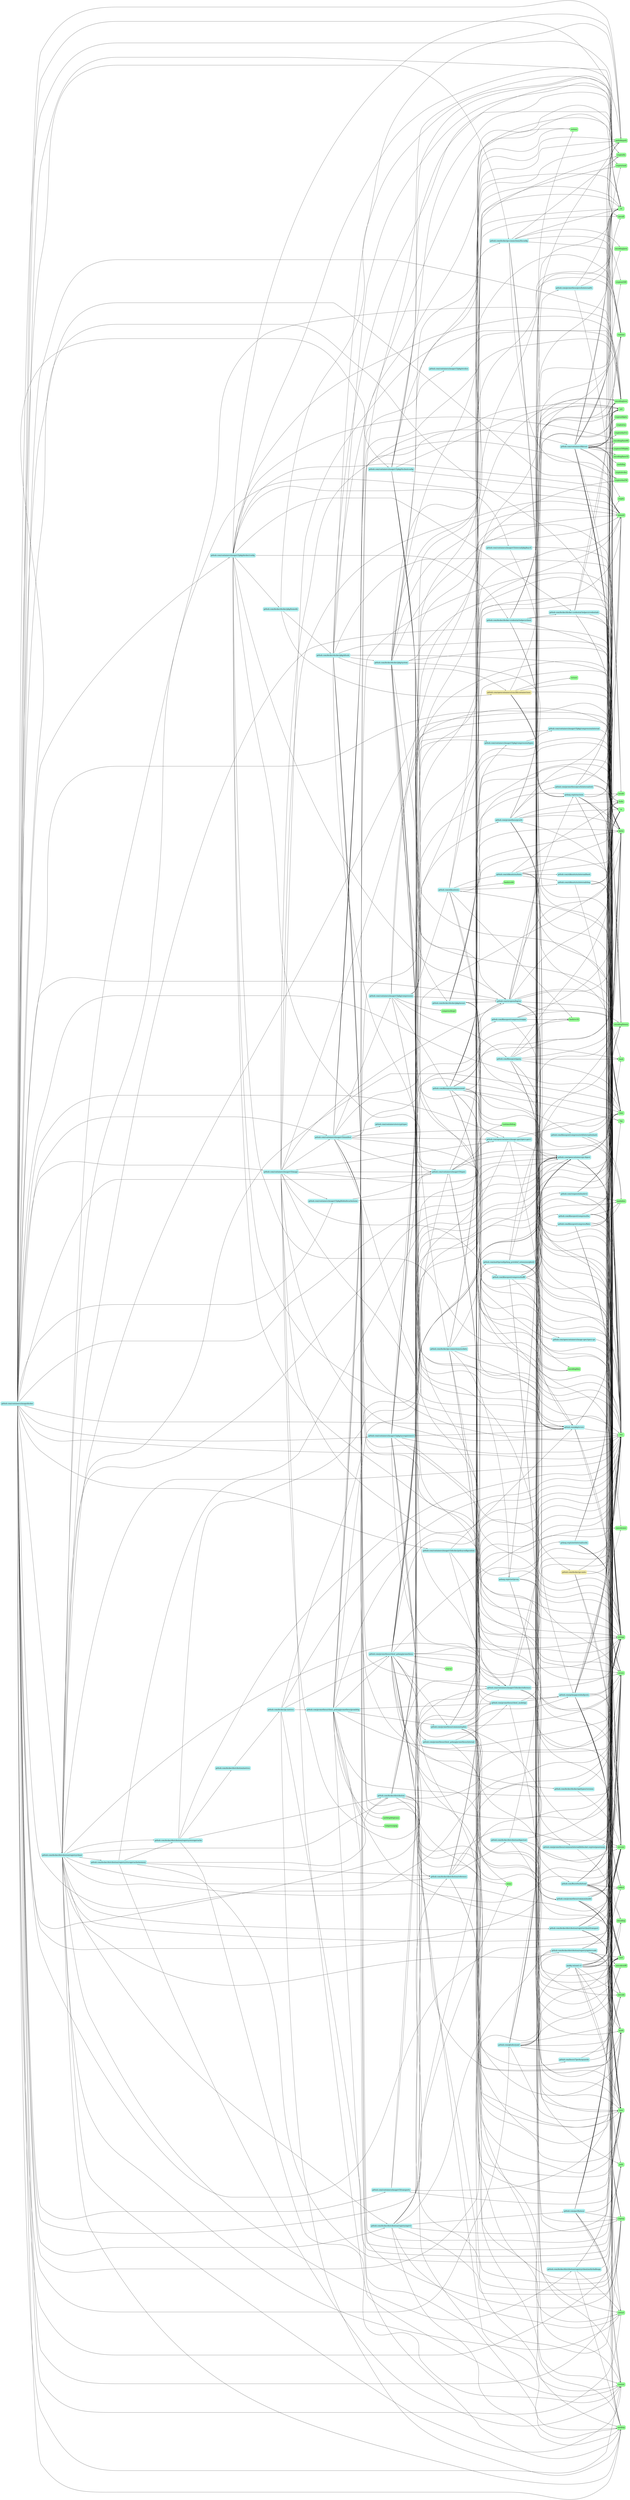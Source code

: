digraph godep {
rankdir="LR"
nodesep=0.4
ranksep=0.8
node [shape="box",style="rounded,filled"]
edge [arrowsize="0.5"]
"bufio" [label="bufio" color="palegreen" URL="https://godoc.org/bufio" target="_blank"];
"bytes" [label="bytes" color="palegreen" URL="https://godoc.org/bytes" target="_blank"];
"compress/bzip2" [label="compress/bzip2" color="palegreen" URL="https://godoc.org/compress/bzip2" target="_blank"];
"compress/gzip" [label="compress/gzip" color="palegreen" URL="https://godoc.org/compress/gzip" target="_blank"];
"context" [label="context" color="palegreen" URL="https://godoc.org/context" target="_blank"];
"crypto" [label="crypto" color="palegreen" URL="https://godoc.org/crypto" target="_blank"];
"crypto/ecdsa" [label="crypto/ecdsa" color="palegreen" URL="https://godoc.org/crypto/ecdsa" target="_blank"];
"crypto/elliptic" [label="crypto/elliptic" color="palegreen" URL="https://godoc.org/crypto/elliptic" target="_blank"];
"crypto/rand" [label="crypto/rand" color="palegreen" URL="https://godoc.org/crypto/rand" target="_blank"];
"crypto/rsa" [label="crypto/rsa" color="palegreen" URL="https://godoc.org/crypto/rsa" target="_blank"];
"crypto/sha256" [label="crypto/sha256" color="palegreen" URL="https://godoc.org/crypto/sha256" target="_blank"];
"crypto/sha512" [label="crypto/sha512" color="palegreen" URL="https://godoc.org/crypto/sha512" target="_blank"];
"crypto/tls" [label="crypto/tls" color="palegreen" URL="https://godoc.org/crypto/tls" target="_blank"];
"crypto/x509" [label="crypto/x509" color="palegreen" URL="https://godoc.org/crypto/x509" target="_blank"];
"crypto/x509/pkix" [label="crypto/x509/pkix" color="palegreen" URL="https://godoc.org/crypto/x509/pkix" target="_blank"];
"encoding" [label="encoding" color="palegreen" URL="https://godoc.org/encoding" target="_blank"];
"encoding/base32" [label="encoding/base32" color="palegreen" URL="https://godoc.org/encoding/base32" target="_blank"];
"encoding/base64" [label="encoding/base64" color="palegreen" URL="https://godoc.org/encoding/base64" target="_blank"];
"encoding/binary" [label="encoding/binary" color="palegreen" URL="https://godoc.org/encoding/binary" target="_blank"];
"encoding/hex" [label="encoding/hex" color="palegreen" URL="https://godoc.org/encoding/hex" target="_blank"];
"encoding/json" [label="encoding/json" color="palegreen" URL="https://godoc.org/encoding/json" target="_blank"];
"encoding/pem" [label="encoding/pem" color="palegreen" URL="https://godoc.org/encoding/pem" target="_blank"];
"errors" [label="errors" color="palegreen" URL="https://godoc.org/errors" target="_blank"];
"expvar" [label="expvar" color="palegreen" URL="https://godoc.org/expvar" target="_blank"];
"fmt" [label="fmt" color="palegreen" URL="https://godoc.org/fmt" target="_blank"];
"github.com/BurntSushi/toml" [label="github.com/BurntSushi/toml" color="paleturquoise" URL="https://godoc.org/github.com/BurntSushi/toml" target="_blank"];
"github.com/BurntSushi/toml" -> "bufio";
"github.com/BurntSushi/toml" -> "encoding";
"github.com/BurntSushi/toml" -> "errors";
"github.com/BurntSushi/toml" -> "fmt";
"github.com/BurntSushi/toml" -> "io";
"github.com/BurntSushi/toml" -> "io/ioutil";
"github.com/BurntSushi/toml" -> "math";
"github.com/BurntSushi/toml" -> "reflect";
"github.com/BurntSushi/toml" -> "sort";
"github.com/BurntSushi/toml" -> "strconv";
"github.com/BurntSushi/toml" -> "strings";
"github.com/BurntSushi/toml" -> "sync";
"github.com/BurntSushi/toml" -> "time";
"github.com/BurntSushi/toml" -> "unicode";
"github.com/BurntSushi/toml" -> "unicode/utf8";
"github.com/beorn7/perks/quantile" [label="github.com/beorn7/perks/quantile" color="paleturquoise" URL="https://godoc.org/github.com/beorn7/perks/quantile" target="_blank"];
"github.com/beorn7/perks/quantile" -> "math";
"github.com/beorn7/perks/quantile" -> "sort";
"github.com/cespare/xxhash/v2" [label="github.com/cespare/xxhash/v2" color="paleturquoise" URL="https://godoc.org/github.com/cespare/xxhash/v2" target="_blank"];
"github.com/cespare/xxhash/v2" -> "encoding/binary";
"github.com/cespare/xxhash/v2" -> "errors";
"github.com/cespare/xxhash/v2" -> "math/bits";
"github.com/cespare/xxhash/v2" -> "reflect";
"github.com/cespare/xxhash/v2" -> "unsafe";
"github.com/containers/image/docker" [label="github.com/containers/image/docker" color="paleturquoise" URL="https://godoc.org/github.com/containers/image/docker" target="_blank"];
"github.com/containers/image/docker" -> "bytes";
"github.com/containers/image/docker" -> "context";
"github.com/containers/image/docker" -> "crypto/rand";
"github.com/containers/image/docker" -> "crypto/tls";
"github.com/containers/image/docker" -> "encoding/json";
"github.com/containers/image/docker" -> "errors";
"github.com/containers/image/docker" -> "fmt";
"github.com/containers/image/docker" -> "github.com/containers/image/v5/docker/policyconfiguration";
"github.com/containers/image/docker" -> "github.com/containers/image/v5/docker/reference";
"github.com/containers/image/docker" -> "github.com/containers/image/v5/image";
"github.com/containers/image/docker" -> "github.com/containers/image/v5/manifest";
"github.com/containers/image/docker" -> "github.com/containers/image/v5/pkg/blobinfocache/none";
"github.com/containers/image/docker" -> "github.com/containers/image/v5/pkg/docker/config";
"github.com/containers/image/docker" -> "github.com/containers/image/v5/pkg/sysregistriesv2";
"github.com/containers/image/docker" -> "github.com/containers/image/v5/pkg/tlsclientconfig";
"github.com/containers/image/docker" -> "github.com/containers/image/v5/transports";
"github.com/containers/image/docker" -> "github.com/containers/image/v5/types";
"github.com/containers/image/docker" -> "github.com/docker/distribution/registry/api/errcode";
"github.com/containers/image/docker" -> "github.com/docker/distribution/registry/api/v2";
"github.com/containers/image/docker" -> "github.com/docker/distribution/registry/client";
"github.com/containers/image/docker" -> "github.com/docker/go-connections/tlsconfig";
"github.com/containers/image/docker" -> "github.com/ghodss/yaml";
"github.com/containers/image/docker" -> "github.com/opencontainers/go-digest";
"github.com/containers/image/docker" -> "github.com/opencontainers/image-spec/specs-go/v1";
"github.com/containers/image/docker" -> "github.com/pkg/errors";
"github.com/containers/image/docker" -> "github.com/sirupsen/logrus";
"github.com/containers/image/docker" -> "io";
"github.com/containers/image/docker" -> "io/ioutil";
"github.com/containers/image/docker" -> "mime";
"github.com/containers/image/docker" -> "net/http";
"github.com/containers/image/docker" -> "net/url";
"github.com/containers/image/docker" -> "os";
"github.com/containers/image/docker" -> "path";
"github.com/containers/image/docker" -> "path/filepath";
"github.com/containers/image/docker" -> "strconv";
"github.com/containers/image/docker" -> "strings";
"github.com/containers/image/docker" -> "sync";
"github.com/containers/image/docker" -> "time";
"github.com/containers/image/v5/docker/policyconfiguration" [label="github.com/containers/image/v5/docker/policyconfiguration" color="paleturquoise" URL="https://godoc.org/github.com/containers/image/v5/docker/policyconfiguration" target="_blank"];
"github.com/containers/image/v5/docker/policyconfiguration" -> "github.com/containers/image/v5/docker/reference";
"github.com/containers/image/v5/docker/policyconfiguration" -> "github.com/pkg/errors";
"github.com/containers/image/v5/docker/policyconfiguration" -> "strings";
"github.com/containers/image/v5/docker/reference" [label="github.com/containers/image/v5/docker/reference" color="paleturquoise" URL="https://godoc.org/github.com/containers/image/v5/docker/reference" target="_blank"];
"github.com/containers/image/v5/docker/reference" -> "errors";
"github.com/containers/image/v5/docker/reference" -> "fmt";
"github.com/containers/image/v5/docker/reference" -> "github.com/opencontainers/go-digest";
"github.com/containers/image/v5/docker/reference" -> "path";
"github.com/containers/image/v5/docker/reference" -> "regexp";
"github.com/containers/image/v5/docker/reference" -> "strings";
"github.com/containers/image/v5/image" [label="github.com/containers/image/v5/image" color="paleturquoise" URL="https://godoc.org/github.com/containers/image/v5/image" target="_blank"];
"github.com/containers/image/v5/image" -> "bytes";
"github.com/containers/image/v5/image" -> "context";
"github.com/containers/image/v5/image" -> "crypto/sha256";
"github.com/containers/image/v5/image" -> "encoding/hex";
"github.com/containers/image/v5/image" -> "encoding/json";
"github.com/containers/image/v5/image" -> "fmt";
"github.com/containers/image/v5/image" -> "github.com/containers/image/v5/docker/reference";
"github.com/containers/image/v5/image" -> "github.com/containers/image/v5/manifest";
"github.com/containers/image/v5/image" -> "github.com/containers/image/v5/pkg/blobinfocache/none";
"github.com/containers/image/v5/image" -> "github.com/containers/image/v5/types";
"github.com/containers/image/v5/image" -> "github.com/opencontainers/go-digest";
"github.com/containers/image/v5/image" -> "github.com/opencontainers/image-spec/specs-go/v1";
"github.com/containers/image/v5/image" -> "github.com/pkg/errors";
"github.com/containers/image/v5/image" -> "github.com/sirupsen/logrus";
"github.com/containers/image/v5/image" -> "io/ioutil";
"github.com/containers/image/v5/image" -> "strings";
"github.com/containers/image/v5/internal/pkg/keyctl" [label="github.com/containers/image/v5/internal/pkg/keyctl" color="paleturquoise" URL="https://godoc.org/github.com/containers/image/v5/internal/pkg/keyctl" target="_blank"];
"github.com/containers/image/v5/internal/pkg/keyctl" -> "golang.org/x/sys/unix";
"github.com/containers/image/v5/internal/pkg/keyctl" -> "unsafe";
"github.com/containers/image/v5/manifest" [label="github.com/containers/image/v5/manifest" color="paleturquoise" URL="https://godoc.org/github.com/containers/image/v5/manifest" target="_blank"];
"github.com/containers/image/v5/manifest" -> "encoding/json";
"github.com/containers/image/v5/manifest" -> "fmt";
"github.com/containers/image/v5/manifest" -> "github.com/containers/image/v5/docker/reference";
"github.com/containers/image/v5/manifest" -> "github.com/containers/image/v5/pkg/compression";
"github.com/containers/image/v5/manifest" -> "github.com/containers/image/v5/pkg/strslice";
"github.com/containers/image/v5/manifest" -> "github.com/containers/image/v5/types";
"github.com/containers/image/v5/manifest" -> "github.com/containers/libtrust";
"github.com/containers/image/v5/manifest" -> "github.com/containers/ocicrypt/spec";
"github.com/containers/image/v5/manifest" -> "github.com/docker/docker/api/types/versions";
"github.com/containers/image/v5/manifest" -> "github.com/opencontainers/go-digest";
"github.com/containers/image/v5/manifest" -> "github.com/opencontainers/image-spec/specs-go";
"github.com/containers/image/v5/manifest" -> "github.com/opencontainers/image-spec/specs-go/v1";
"github.com/containers/image/v5/manifest" -> "github.com/pkg/errors";
"github.com/containers/image/v5/manifest" -> "github.com/sirupsen/logrus";
"github.com/containers/image/v5/manifest" -> "regexp";
"github.com/containers/image/v5/manifest" -> "runtime";
"github.com/containers/image/v5/manifest" -> "strings";
"github.com/containers/image/v5/manifest" -> "time";
"github.com/containers/image/v5/pkg/blobinfocache/none" [label="github.com/containers/image/v5/pkg/blobinfocache/none" color="paleturquoise" URL="https://godoc.org/github.com/containers/image/v5/pkg/blobinfocache/none" target="_blank"];
"github.com/containers/image/v5/pkg/blobinfocache/none" -> "github.com/containers/image/v5/types";
"github.com/containers/image/v5/pkg/blobinfocache/none" -> "github.com/opencontainers/go-digest";
"github.com/containers/image/v5/pkg/compression" [label="github.com/containers/image/v5/pkg/compression" color="paleturquoise" URL="https://godoc.org/github.com/containers/image/v5/pkg/compression" target="_blank"];
"github.com/containers/image/v5/pkg/compression" -> "bytes";
"github.com/containers/image/v5/pkg/compression" -> "compress/bzip2";
"github.com/containers/image/v5/pkg/compression" -> "fmt";
"github.com/containers/image/v5/pkg/compression" -> "github.com/containers/image/v5/pkg/compression/internal";
"github.com/containers/image/v5/pkg/compression" -> "github.com/containers/image/v5/pkg/compression/types";
"github.com/containers/image/v5/pkg/compression" -> "github.com/klauspost/compress/zstd";
"github.com/containers/image/v5/pkg/compression" -> "github.com/klauspost/pgzip";
"github.com/containers/image/v5/pkg/compression" -> "github.com/pkg/errors";
"github.com/containers/image/v5/pkg/compression" -> "github.com/sirupsen/logrus";
"github.com/containers/image/v5/pkg/compression" -> "github.com/ulikunitz/xz";
"github.com/containers/image/v5/pkg/compression" -> "io";
"github.com/containers/image/v5/pkg/compression" -> "io/ioutil";
"github.com/containers/image/v5/pkg/compression/internal" [label="github.com/containers/image/v5/pkg/compression/internal" color="paleturquoise" URL="https://godoc.org/github.com/containers/image/v5/pkg/compression/internal" target="_blank"];
"github.com/containers/image/v5/pkg/compression/internal" -> "io";
"github.com/containers/image/v5/pkg/compression/types" [label="github.com/containers/image/v5/pkg/compression/types" color="paleturquoise" URL="https://godoc.org/github.com/containers/image/v5/pkg/compression/types" target="_blank"];
"github.com/containers/image/v5/pkg/compression/types" -> "github.com/containers/image/v5/pkg/compression/internal";
"github.com/containers/image/v5/pkg/docker/config" [label="github.com/containers/image/v5/pkg/docker/config" color="paleturquoise" URL="https://godoc.org/github.com/containers/image/v5/pkg/docker/config" target="_blank"];
"github.com/containers/image/v5/pkg/docker/config" -> "encoding/base64";
"github.com/containers/image/v5/pkg/docker/config" -> "encoding/json";
"github.com/containers/image/v5/pkg/docker/config" -> "fmt";
"github.com/containers/image/v5/pkg/docker/config" -> "github.com/containers/image/v5/internal/pkg/keyctl";
"github.com/containers/image/v5/pkg/docker/config" -> "github.com/containers/image/v5/types";
"github.com/containers/image/v5/pkg/docker/config" -> "github.com/docker/docker-credential-helpers/client";
"github.com/containers/image/v5/pkg/docker/config" -> "github.com/docker/docker-credential-helpers/credentials";
"github.com/containers/image/v5/pkg/docker/config" -> "github.com/docker/docker/pkg/homedir";
"github.com/containers/image/v5/pkg/docker/config" -> "github.com/pkg/errors";
"github.com/containers/image/v5/pkg/docker/config" -> "github.com/sirupsen/logrus";
"github.com/containers/image/v5/pkg/docker/config" -> "io/ioutil";
"github.com/containers/image/v5/pkg/docker/config" -> "os";
"github.com/containers/image/v5/pkg/docker/config" -> "path/filepath";
"github.com/containers/image/v5/pkg/docker/config" -> "strings";
"github.com/containers/image/v5/pkg/strslice" [label="github.com/containers/image/v5/pkg/strslice" color="paleturquoise" URL="https://godoc.org/github.com/containers/image/v5/pkg/strslice" target="_blank"];
"github.com/containers/image/v5/pkg/strslice" -> "encoding/json";
"github.com/containers/image/v5/pkg/sysregistriesv2" [label="github.com/containers/image/v5/pkg/sysregistriesv2" color="paleturquoise" URL="https://godoc.org/github.com/containers/image/v5/pkg/sysregistriesv2" target="_blank"];
"github.com/containers/image/v5/pkg/sysregistriesv2" -> "fmt";
"github.com/containers/image/v5/pkg/sysregistriesv2" -> "github.com/BurntSushi/toml";
"github.com/containers/image/v5/pkg/sysregistriesv2" -> "github.com/containers/image/v5/docker/reference";
"github.com/containers/image/v5/pkg/sysregistriesv2" -> "github.com/containers/image/v5/types";
"github.com/containers/image/v5/pkg/sysregistriesv2" -> "github.com/pkg/errors";
"github.com/containers/image/v5/pkg/sysregistriesv2" -> "github.com/sirupsen/logrus";
"github.com/containers/image/v5/pkg/sysregistriesv2" -> "io/ioutil";
"github.com/containers/image/v5/pkg/sysregistriesv2" -> "os";
"github.com/containers/image/v5/pkg/sysregistriesv2" -> "path/filepath";
"github.com/containers/image/v5/pkg/sysregistriesv2" -> "regexp";
"github.com/containers/image/v5/pkg/sysregistriesv2" -> "strings";
"github.com/containers/image/v5/pkg/sysregistriesv2" -> "sync";
"github.com/containers/image/v5/pkg/tlsclientconfig" [label="github.com/containers/image/v5/pkg/tlsclientconfig" color="paleturquoise" URL="https://godoc.org/github.com/containers/image/v5/pkg/tlsclientconfig" target="_blank"];
"github.com/containers/image/v5/pkg/tlsclientconfig" -> "crypto/tls";
"github.com/containers/image/v5/pkg/tlsclientconfig" -> "github.com/docker/go-connections/sockets";
"github.com/containers/image/v5/pkg/tlsclientconfig" -> "github.com/docker/go-connections/tlsconfig";
"github.com/containers/image/v5/pkg/tlsclientconfig" -> "github.com/pkg/errors";
"github.com/containers/image/v5/pkg/tlsclientconfig" -> "github.com/sirupsen/logrus";
"github.com/containers/image/v5/pkg/tlsclientconfig" -> "io/ioutil";
"github.com/containers/image/v5/pkg/tlsclientconfig" -> "net";
"github.com/containers/image/v5/pkg/tlsclientconfig" -> "net/http";
"github.com/containers/image/v5/pkg/tlsclientconfig" -> "os";
"github.com/containers/image/v5/pkg/tlsclientconfig" -> "path/filepath";
"github.com/containers/image/v5/pkg/tlsclientconfig" -> "strings";
"github.com/containers/image/v5/pkg/tlsclientconfig" -> "time";
"github.com/containers/image/v5/transports" [label="github.com/containers/image/v5/transports" color="paleturquoise" URL="https://godoc.org/github.com/containers/image/v5/transports" target="_blank"];
"github.com/containers/image/v5/transports" -> "fmt";
"github.com/containers/image/v5/transports" -> "github.com/containers/image/v5/types";
"github.com/containers/image/v5/transports" -> "sort";
"github.com/containers/image/v5/transports" -> "sync";
"github.com/containers/image/v5/types" [label="github.com/containers/image/v5/types" color="paleturquoise" URL="https://godoc.org/github.com/containers/image/v5/types" target="_blank"];
"github.com/containers/image/v5/types" -> "context";
"github.com/containers/image/v5/types" -> "github.com/containers/image/v5/docker/reference";
"github.com/containers/image/v5/types" -> "github.com/containers/image/v5/pkg/compression/types";
"github.com/containers/image/v5/types" -> "github.com/opencontainers/go-digest";
"github.com/containers/image/v5/types" -> "github.com/opencontainers/image-spec/specs-go/v1";
"github.com/containers/image/v5/types" -> "io";
"github.com/containers/image/v5/types" -> "time";
"github.com/containers/libtrust" [label="github.com/containers/libtrust" color="paleturquoise" URL="https://godoc.org/github.com/containers/libtrust" target="_blank"];
"github.com/containers/libtrust" -> "bytes";
"github.com/containers/libtrust" -> "crypto";
"github.com/containers/libtrust" -> "crypto/ecdsa";
"github.com/containers/libtrust" -> "crypto/elliptic";
"github.com/containers/libtrust" -> "crypto/rand";
"github.com/containers/libtrust" -> "crypto/rsa";
"github.com/containers/libtrust" -> "crypto/sha256";
"github.com/containers/libtrust" -> "crypto/sha512";
"github.com/containers/libtrust" -> "crypto/tls";
"github.com/containers/libtrust" -> "crypto/x509";
"github.com/containers/libtrust" -> "crypto/x509/pkix";
"github.com/containers/libtrust" -> "encoding/base32";
"github.com/containers/libtrust" -> "encoding/base64";
"github.com/containers/libtrust" -> "encoding/binary";
"github.com/containers/libtrust" -> "encoding/json";
"github.com/containers/libtrust" -> "encoding/pem";
"github.com/containers/libtrust" -> "errors";
"github.com/containers/libtrust" -> "fmt";
"github.com/containers/libtrust" -> "io";
"github.com/containers/libtrust" -> "io/ioutil";
"github.com/containers/libtrust" -> "math/big";
"github.com/containers/libtrust" -> "net";
"github.com/containers/libtrust" -> "net/url";
"github.com/containers/libtrust" -> "os";
"github.com/containers/libtrust" -> "path";
"github.com/containers/libtrust" -> "path/filepath";
"github.com/containers/libtrust" -> "sort";
"github.com/containers/libtrust" -> "strings";
"github.com/containers/libtrust" -> "sync";
"github.com/containers/libtrust" -> "time";
"github.com/containers/libtrust" -> "unicode";
"github.com/containers/ocicrypt/spec" [label="github.com/containers/ocicrypt/spec" color="paleturquoise" URL="https://godoc.org/github.com/containers/ocicrypt/spec" target="_blank"];
"github.com/docker/distribution" [label="github.com/docker/distribution" color="paleturquoise" URL="https://godoc.org/github.com/docker/distribution" target="_blank"];
"github.com/docker/distribution" -> "context";
"github.com/docker/distribution" -> "errors";
"github.com/docker/distribution" -> "fmt";
"github.com/docker/distribution" -> "github.com/docker/distribution/reference";
"github.com/docker/distribution" -> "github.com/opencontainers/go-digest";
"github.com/docker/distribution" -> "github.com/opencontainers/image-spec/specs-go/v1";
"github.com/docker/distribution" -> "io";
"github.com/docker/distribution" -> "mime";
"github.com/docker/distribution" -> "net/http";
"github.com/docker/distribution" -> "strings";
"github.com/docker/distribution" -> "time";
"github.com/docker/distribution/digestset" [label="github.com/docker/distribution/digestset" color="paleturquoise" URL="https://godoc.org/github.com/docker/distribution/digestset" target="_blank"];
"github.com/docker/distribution/digestset" -> "errors";
"github.com/docker/distribution/digestset" -> "github.com/opencontainers/go-digest";
"github.com/docker/distribution/digestset" -> "sort";
"github.com/docker/distribution/digestset" -> "strings";
"github.com/docker/distribution/digestset" -> "sync";
"github.com/docker/distribution/metrics" [label="github.com/docker/distribution/metrics" color="paleturquoise" URL="https://godoc.org/github.com/docker/distribution/metrics" target="_blank"];
"github.com/docker/distribution/metrics" -> "github.com/docker/go-metrics";
"github.com/docker/distribution/reference" [label="github.com/docker/distribution/reference" color="paleturquoise" URL="https://godoc.org/github.com/docker/distribution/reference" target="_blank"];
"github.com/docker/distribution/reference" -> "errors";
"github.com/docker/distribution/reference" -> "fmt";
"github.com/docker/distribution/reference" -> "github.com/docker/distribution/digestset";
"github.com/docker/distribution/reference" -> "github.com/opencontainers/go-digest";
"github.com/docker/distribution/reference" -> "path";
"github.com/docker/distribution/reference" -> "regexp";
"github.com/docker/distribution/reference" -> "strings";
"github.com/docker/distribution/registry/api/errcode" [label="github.com/docker/distribution/registry/api/errcode" color="paleturquoise" URL="https://godoc.org/github.com/docker/distribution/registry/api/errcode" target="_blank"];
"github.com/docker/distribution/registry/api/errcode" -> "encoding/json";
"github.com/docker/distribution/registry/api/errcode" -> "fmt";
"github.com/docker/distribution/registry/api/errcode" -> "net/http";
"github.com/docker/distribution/registry/api/errcode" -> "sort";
"github.com/docker/distribution/registry/api/errcode" -> "strings";
"github.com/docker/distribution/registry/api/errcode" -> "sync";
"github.com/docker/distribution/registry/api/v2" [label="github.com/docker/distribution/registry/api/v2" color="paleturquoise" URL="https://godoc.org/github.com/docker/distribution/registry/api/v2" target="_blank"];
"github.com/docker/distribution/registry/api/v2" -> "fmt";
"github.com/docker/distribution/registry/api/v2" -> "github.com/docker/distribution/reference";
"github.com/docker/distribution/registry/api/v2" -> "github.com/docker/distribution/registry/api/errcode";
"github.com/docker/distribution/registry/api/v2" -> "github.com/gorilla/mux";
"github.com/docker/distribution/registry/api/v2" -> "github.com/opencontainers/go-digest";
"github.com/docker/distribution/registry/api/v2" -> "net/http";
"github.com/docker/distribution/registry/api/v2" -> "net/url";
"github.com/docker/distribution/registry/api/v2" -> "regexp";
"github.com/docker/distribution/registry/api/v2" -> "strings";
"github.com/docker/distribution/registry/api/v2" -> "unicode";
"github.com/docker/distribution/registry/client" [label="github.com/docker/distribution/registry/client" color="paleturquoise" URL="https://godoc.org/github.com/docker/distribution/registry/client" target="_blank"];
"github.com/docker/distribution/registry/client" -> "bytes";
"github.com/docker/distribution/registry/client" -> "context";
"github.com/docker/distribution/registry/client" -> "encoding/json";
"github.com/docker/distribution/registry/client" -> "errors";
"github.com/docker/distribution/registry/client" -> "fmt";
"github.com/docker/distribution/registry/client" -> "github.com/docker/distribution";
"github.com/docker/distribution/registry/client" -> "github.com/docker/distribution/reference";
"github.com/docker/distribution/registry/client" -> "github.com/docker/distribution/registry/api/errcode";
"github.com/docker/distribution/registry/client" -> "github.com/docker/distribution/registry/api/v2";
"github.com/docker/distribution/registry/client" -> "github.com/docker/distribution/registry/client/auth/challenge";
"github.com/docker/distribution/registry/client" -> "github.com/docker/distribution/registry/client/transport";
"github.com/docker/distribution/registry/client" -> "github.com/docker/distribution/registry/storage/cache";
"github.com/docker/distribution/registry/client" -> "github.com/docker/distribution/registry/storage/cache/memory";
"github.com/docker/distribution/registry/client" -> "github.com/opencontainers/go-digest";
"github.com/docker/distribution/registry/client" -> "io";
"github.com/docker/distribution/registry/client" -> "io/ioutil";
"github.com/docker/distribution/registry/client" -> "net/http";
"github.com/docker/distribution/registry/client" -> "net/url";
"github.com/docker/distribution/registry/client" -> "strconv";
"github.com/docker/distribution/registry/client" -> "strings";
"github.com/docker/distribution/registry/client" -> "time";
"github.com/docker/distribution/registry/client/auth/challenge" [label="github.com/docker/distribution/registry/client/auth/challenge" color="paleturquoise" URL="https://godoc.org/github.com/docker/distribution/registry/client/auth/challenge" target="_blank"];
"github.com/docker/distribution/registry/client/auth/challenge" -> "fmt";
"github.com/docker/distribution/registry/client/auth/challenge" -> "net/http";
"github.com/docker/distribution/registry/client/auth/challenge" -> "net/url";
"github.com/docker/distribution/registry/client/auth/challenge" -> "strings";
"github.com/docker/distribution/registry/client/auth/challenge" -> "sync";
"github.com/docker/distribution/registry/client/transport" [label="github.com/docker/distribution/registry/client/transport" color="paleturquoise" URL="https://godoc.org/github.com/docker/distribution/registry/client/transport" target="_blank"];
"github.com/docker/distribution/registry/client/transport" -> "errors";
"github.com/docker/distribution/registry/client/transport" -> "fmt";
"github.com/docker/distribution/registry/client/transport" -> "io";
"github.com/docker/distribution/registry/client/transport" -> "net/http";
"github.com/docker/distribution/registry/client/transport" -> "regexp";
"github.com/docker/distribution/registry/client/transport" -> "strconv";
"github.com/docker/distribution/registry/client/transport" -> "sync";
"github.com/docker/distribution/registry/storage/cache" [label="github.com/docker/distribution/registry/storage/cache" color="paleturquoise" URL="https://godoc.org/github.com/docker/distribution/registry/storage/cache" target="_blank"];
"github.com/docker/distribution/registry/storage/cache" -> "context";
"github.com/docker/distribution/registry/storage/cache" -> "fmt";
"github.com/docker/distribution/registry/storage/cache" -> "github.com/docker/distribution";
"github.com/docker/distribution/registry/storage/cache" -> "github.com/docker/distribution/metrics";
"github.com/docker/distribution/registry/storage/cache" -> "github.com/opencontainers/go-digest";
"github.com/docker/distribution/registry/storage/cache/memory" [label="github.com/docker/distribution/registry/storage/cache/memory" color="paleturquoise" URL="https://godoc.org/github.com/docker/distribution/registry/storage/cache/memory" target="_blank"];
"github.com/docker/distribution/registry/storage/cache/memory" -> "context";
"github.com/docker/distribution/registry/storage/cache/memory" -> "github.com/docker/distribution";
"github.com/docker/distribution/registry/storage/cache/memory" -> "github.com/docker/distribution/reference";
"github.com/docker/distribution/registry/storage/cache/memory" -> "github.com/docker/distribution/registry/storage/cache";
"github.com/docker/distribution/registry/storage/cache/memory" -> "github.com/opencontainers/go-digest";
"github.com/docker/distribution/registry/storage/cache/memory" -> "sync";
"github.com/docker/docker-credential-helpers/client" [label="github.com/docker/docker-credential-helpers/client" color="paleturquoise" URL="https://godoc.org/github.com/docker/docker-credential-helpers/client" target="_blank"];
"github.com/docker/docker-credential-helpers/client" -> "bytes";
"github.com/docker/docker-credential-helpers/client" -> "encoding/json";
"github.com/docker/docker-credential-helpers/client" -> "fmt";
"github.com/docker/docker-credential-helpers/client" -> "github.com/docker/docker-credential-helpers/credentials";
"github.com/docker/docker-credential-helpers/client" -> "io";
"github.com/docker/docker-credential-helpers/client" -> "os";
"github.com/docker/docker-credential-helpers/client" -> "os/exec";
"github.com/docker/docker-credential-helpers/client" -> "strings";
"github.com/docker/docker-credential-helpers/credentials" [label="github.com/docker/docker-credential-helpers/credentials" color="paleturquoise" URL="https://godoc.org/github.com/docker/docker-credential-helpers/credentials" target="_blank"];
"github.com/docker/docker-credential-helpers/credentials" -> "bufio";
"github.com/docker/docker-credential-helpers/credentials" -> "bytes";
"github.com/docker/docker-credential-helpers/credentials" -> "encoding/json";
"github.com/docker/docker-credential-helpers/credentials" -> "fmt";
"github.com/docker/docker-credential-helpers/credentials" -> "io";
"github.com/docker/docker-credential-helpers/credentials" -> "os";
"github.com/docker/docker-credential-helpers/credentials" -> "strings";
"github.com/docker/docker/api/types/versions" [label="github.com/docker/docker/api/types/versions" color="paleturquoise" URL="https://godoc.org/github.com/docker/docker/api/types/versions" target="_blank"];
"github.com/docker/docker/api/types/versions" -> "strconv";
"github.com/docker/docker/api/types/versions" -> "strings";
"github.com/docker/docker/pkg/homedir" [label="github.com/docker/docker/pkg/homedir" color="paleturquoise" URL="https://godoc.org/github.com/docker/docker/pkg/homedir" target="_blank"];
"github.com/docker/docker/pkg/homedir" -> "github.com/docker/docker/pkg/idtools";
"github.com/docker/docker/pkg/homedir" -> "github.com/opencontainers/runc/libcontainer/user";
"github.com/docker/docker/pkg/homedir" -> "os";
"github.com/docker/docker/pkg/idtools" [label="github.com/docker/docker/pkg/idtools" color="paleturquoise" URL="https://godoc.org/github.com/docker/docker/pkg/idtools" target="_blank"];
"github.com/docker/docker/pkg/idtools" -> "bufio";
"github.com/docker/docker/pkg/idtools" -> "bytes";
"github.com/docker/docker/pkg/idtools" -> "fmt";
"github.com/docker/docker/pkg/idtools" -> "github.com/docker/docker/pkg/system";
"github.com/docker/docker/pkg/idtools" -> "github.com/opencontainers/runc/libcontainer/user";
"github.com/docker/docker/pkg/idtools" -> "io";
"github.com/docker/docker/pkg/idtools" -> "os";
"github.com/docker/docker/pkg/idtools" -> "os/exec";
"github.com/docker/docker/pkg/idtools" -> "path/filepath";
"github.com/docker/docker/pkg/idtools" -> "regexp";
"github.com/docker/docker/pkg/idtools" -> "sort";
"github.com/docker/docker/pkg/idtools" -> "strconv";
"github.com/docker/docker/pkg/idtools" -> "strings";
"github.com/docker/docker/pkg/idtools" -> "sync";
"github.com/docker/docker/pkg/idtools" -> "syscall";
"github.com/docker/docker/pkg/mount" [label="github.com/docker/docker/pkg/mount" color="paleturquoise" URL="https://godoc.org/github.com/docker/docker/pkg/mount" target="_blank"];
"github.com/docker/docker/pkg/mount" -> "bufio";
"github.com/docker/docker/pkg/mount" -> "fmt";
"github.com/docker/docker/pkg/mount" -> "github.com/pkg/errors";
"github.com/docker/docker/pkg/mount" -> "github.com/sirupsen/logrus";
"github.com/docker/docker/pkg/mount" -> "golang.org/x/sys/unix";
"github.com/docker/docker/pkg/mount" -> "io";
"github.com/docker/docker/pkg/mount" -> "os";
"github.com/docker/docker/pkg/mount" -> "sort";
"github.com/docker/docker/pkg/mount" -> "strconv";
"github.com/docker/docker/pkg/mount" -> "strings";
"github.com/docker/docker/pkg/system" [label="github.com/docker/docker/pkg/system" color="paleturquoise" URL="https://godoc.org/github.com/docker/docker/pkg/system" target="_blank"];
"github.com/docker/docker/pkg/system" -> "bufio";
"github.com/docker/docker/pkg/system" -> "errors";
"github.com/docker/docker/pkg/system" -> "fmt";
"github.com/docker/docker/pkg/system" -> "github.com/docker/docker/pkg/mount";
"github.com/docker/docker/pkg/system" -> "github.com/docker/go-units";
"github.com/docker/docker/pkg/system" -> "github.com/opencontainers/image-spec/specs-go/v1";
"github.com/docker/docker/pkg/system" -> "github.com/pkg/errors";
"github.com/docker/docker/pkg/system" -> "golang.org/x/sys/unix";
"github.com/docker/docker/pkg/system" -> "io";
"github.com/docker/docker/pkg/system" -> "io/ioutil";
"github.com/docker/docker/pkg/system" -> "os";
"github.com/docker/docker/pkg/system" -> "os/exec";
"github.com/docker/docker/pkg/system" -> "path/filepath";
"github.com/docker/docker/pkg/system" -> "runtime";
"github.com/docker/docker/pkg/system" -> "strconv";
"github.com/docker/docker/pkg/system" -> "strings";
"github.com/docker/docker/pkg/system" -> "syscall";
"github.com/docker/docker/pkg/system" -> "time";
"github.com/docker/docker/pkg/system" -> "unsafe";
"github.com/docker/go-connections/sockets" [label="github.com/docker/go-connections/sockets" color="paleturquoise" URL="https://godoc.org/github.com/docker/go-connections/sockets" target="_blank"];
"github.com/docker/go-connections/sockets" -> "crypto/tls";
"github.com/docker/go-connections/sockets" -> "errors";
"github.com/docker/go-connections/sockets" -> "fmt";
"github.com/docker/go-connections/sockets" -> "golang.org/x/net/proxy";
"github.com/docker/go-connections/sockets" -> "net";
"github.com/docker/go-connections/sockets" -> "net/http";
"github.com/docker/go-connections/sockets" -> "net/url";
"github.com/docker/go-connections/sockets" -> "os";
"github.com/docker/go-connections/sockets" -> "strings";
"github.com/docker/go-connections/sockets" -> "sync";
"github.com/docker/go-connections/sockets" -> "syscall";
"github.com/docker/go-connections/sockets" -> "time";
"github.com/docker/go-connections/tlsconfig" [label="github.com/docker/go-connections/tlsconfig" color="paleturquoise" URL="https://godoc.org/github.com/docker/go-connections/tlsconfig" target="_blank"];
"github.com/docker/go-connections/tlsconfig" -> "crypto/tls";
"github.com/docker/go-connections/tlsconfig" -> "crypto/x509";
"github.com/docker/go-connections/tlsconfig" -> "encoding/pem";
"github.com/docker/go-connections/tlsconfig" -> "fmt";
"github.com/docker/go-connections/tlsconfig" -> "github.com/pkg/errors";
"github.com/docker/go-connections/tlsconfig" -> "io/ioutil";
"github.com/docker/go-connections/tlsconfig" -> "os";
"github.com/docker/go-connections/tlsconfig" -> "runtime";
"github.com/docker/go-metrics" [label="github.com/docker/go-metrics" color="paleturquoise" URL="https://godoc.org/github.com/docker/go-metrics" target="_blank"];
"github.com/docker/go-metrics" -> "fmt";
"github.com/docker/go-metrics" -> "github.com/prometheus/client_golang/prometheus";
"github.com/docker/go-metrics" -> "github.com/prometheus/client_golang/prometheus/promhttp";
"github.com/docker/go-metrics" -> "net/http";
"github.com/docker/go-metrics" -> "sync";
"github.com/docker/go-metrics" -> "time";
"github.com/docker/go-units" [label="github.com/docker/go-units" color="palegoldenrod" URL="https://godoc.org/github.com/docker/go-units" target="_blank"];
"github.com/docker/go-units" -> "fmt";
"github.com/docker/go-units" -> "regexp";
"github.com/docker/go-units" -> "strconv";
"github.com/docker/go-units" -> "strings";
"github.com/docker/go-units" -> "time";
"github.com/ghodss/yaml" [label="github.com/ghodss/yaml" color="paleturquoise" URL="https://godoc.org/github.com/ghodss/yaml" target="_blank"];
"github.com/ghodss/yaml" -> "bytes";
"github.com/ghodss/yaml" -> "encoding";
"github.com/ghodss/yaml" -> "encoding/json";
"github.com/ghodss/yaml" -> "fmt";
"github.com/ghodss/yaml" -> "gopkg.in/yaml.v2";
"github.com/ghodss/yaml" -> "reflect";
"github.com/ghodss/yaml" -> "sort";
"github.com/ghodss/yaml" -> "strconv";
"github.com/ghodss/yaml" -> "strings";
"github.com/ghodss/yaml" -> "sync";
"github.com/ghodss/yaml" -> "unicode";
"github.com/ghodss/yaml" -> "unicode/utf8";
"github.com/golang/protobuf/proto" [label="github.com/golang/protobuf/proto" color="paleturquoise" URL="https://godoc.org/github.com/golang/protobuf/proto" target="_blank"];
"github.com/golang/protobuf/proto" -> "bufio";
"github.com/golang/protobuf/proto" -> "bytes";
"github.com/golang/protobuf/proto" -> "encoding";
"github.com/golang/protobuf/proto" -> "encoding/json";
"github.com/golang/protobuf/proto" -> "errors";
"github.com/golang/protobuf/proto" -> "fmt";
"github.com/golang/protobuf/proto" -> "io";
"github.com/golang/protobuf/proto" -> "log";
"github.com/golang/protobuf/proto" -> "math";
"github.com/golang/protobuf/proto" -> "reflect";
"github.com/golang/protobuf/proto" -> "sort";
"github.com/golang/protobuf/proto" -> "strconv";
"github.com/golang/protobuf/proto" -> "strings";
"github.com/golang/protobuf/proto" -> "sync";
"github.com/golang/protobuf/proto" -> "sync/atomic";
"github.com/golang/protobuf/proto" -> "unicode/utf8";
"github.com/golang/protobuf/proto" -> "unsafe";
"github.com/gorilla/mux" [label="github.com/gorilla/mux" color="paleturquoise" URL="https://godoc.org/github.com/gorilla/mux" target="_blank"];
"github.com/gorilla/mux" -> "bytes";
"github.com/gorilla/mux" -> "context";
"github.com/gorilla/mux" -> "errors";
"github.com/gorilla/mux" -> "fmt";
"github.com/gorilla/mux" -> "net/http";
"github.com/gorilla/mux" -> "net/url";
"github.com/gorilla/mux" -> "path";
"github.com/gorilla/mux" -> "regexp";
"github.com/gorilla/mux" -> "strconv";
"github.com/gorilla/mux" -> "strings";
"github.com/klauspost/compress/flate" [label="github.com/klauspost/compress/flate" color="paleturquoise" URL="https://godoc.org/github.com/klauspost/compress/flate" target="_blank"];
"github.com/klauspost/compress/flate" -> "bufio";
"github.com/klauspost/compress/flate" -> "bytes";
"github.com/klauspost/compress/flate" -> "encoding/binary";
"github.com/klauspost/compress/flate" -> "fmt";
"github.com/klauspost/compress/flate" -> "io";
"github.com/klauspost/compress/flate" -> "math";
"github.com/klauspost/compress/flate" -> "math/bits";
"github.com/klauspost/compress/flate" -> "sort";
"github.com/klauspost/compress/flate" -> "strconv";
"github.com/klauspost/compress/flate" -> "sync";
"github.com/klauspost/compress/fse" [label="github.com/klauspost/compress/fse" color="paleturquoise" URL="https://godoc.org/github.com/klauspost/compress/fse" target="_blank"];
"github.com/klauspost/compress/fse" -> "errors";
"github.com/klauspost/compress/fse" -> "fmt";
"github.com/klauspost/compress/fse" -> "io";
"github.com/klauspost/compress/fse" -> "math/bits";
"github.com/klauspost/compress/huff0" [label="github.com/klauspost/compress/huff0" color="paleturquoise" URL="https://godoc.org/github.com/klauspost/compress/huff0" target="_blank"];
"github.com/klauspost/compress/huff0" -> "errors";
"github.com/klauspost/compress/huff0" -> "fmt";
"github.com/klauspost/compress/huff0" -> "github.com/klauspost/compress/fse";
"github.com/klauspost/compress/huff0" -> "io";
"github.com/klauspost/compress/huff0" -> "math";
"github.com/klauspost/compress/huff0" -> "math/bits";
"github.com/klauspost/compress/huff0" -> "runtime";
"github.com/klauspost/compress/huff0" -> "sync";
"github.com/klauspost/compress/snappy" [label="github.com/klauspost/compress/snappy" color="paleturquoise" URL="https://godoc.org/github.com/klauspost/compress/snappy" target="_blank"];
"github.com/klauspost/compress/snappy" -> "encoding/binary";
"github.com/klauspost/compress/snappy" -> "errors";
"github.com/klauspost/compress/snappy" -> "hash/crc32";
"github.com/klauspost/compress/snappy" -> "io";
"github.com/klauspost/compress/zstd" [label="github.com/klauspost/compress/zstd" color="paleturquoise" URL="https://godoc.org/github.com/klauspost/compress/zstd" target="_blank"];
"github.com/klauspost/compress/zstd" -> "bytes";
"github.com/klauspost/compress/zstd" -> "crypto/rand";
"github.com/klauspost/compress/zstd" -> "encoding/binary";
"github.com/klauspost/compress/zstd" -> "encoding/hex";
"github.com/klauspost/compress/zstd" -> "errors";
"github.com/klauspost/compress/zstd" -> "fmt";
"github.com/klauspost/compress/zstd" -> "github.com/klauspost/compress/huff0";
"github.com/klauspost/compress/zstd" -> "github.com/klauspost/compress/snappy";
"github.com/klauspost/compress/zstd" -> "github.com/klauspost/compress/zstd/internal/xxhash";
"github.com/klauspost/compress/zstd" -> "hash";
"github.com/klauspost/compress/zstd" -> "hash/crc32";
"github.com/klauspost/compress/zstd" -> "io";
"github.com/klauspost/compress/zstd" -> "io/ioutil";
"github.com/klauspost/compress/zstd" -> "log";
"github.com/klauspost/compress/zstd" -> "math";
"github.com/klauspost/compress/zstd" -> "math/bits";
"github.com/klauspost/compress/zstd" -> "runtime";
"github.com/klauspost/compress/zstd" -> "runtime/debug";
"github.com/klauspost/compress/zstd" -> "strconv";
"github.com/klauspost/compress/zstd" -> "strings";
"github.com/klauspost/compress/zstd" -> "sync";
"github.com/klauspost/compress/zstd/internal/xxhash" [label="github.com/klauspost/compress/zstd/internal/xxhash" color="paleturquoise" URL="https://godoc.org/github.com/klauspost/compress/zstd/internal/xxhash" target="_blank"];
"github.com/klauspost/compress/zstd/internal/xxhash" -> "encoding/binary";
"github.com/klauspost/compress/zstd/internal/xxhash" -> "errors";
"github.com/klauspost/compress/zstd/internal/xxhash" -> "math/bits";
"github.com/klauspost/pgzip" [label="github.com/klauspost/pgzip" color="paleturquoise" URL="https://godoc.org/github.com/klauspost/pgzip" target="_blank"];
"github.com/klauspost/pgzip" -> "bufio";
"github.com/klauspost/pgzip" -> "bytes";
"github.com/klauspost/pgzip" -> "errors";
"github.com/klauspost/pgzip" -> "fmt";
"github.com/klauspost/pgzip" -> "github.com/klauspost/compress/flate";
"github.com/klauspost/pgzip" -> "hash";
"github.com/klauspost/pgzip" -> "hash/crc32";
"github.com/klauspost/pgzip" -> "io";
"github.com/klauspost/pgzip" -> "sync";
"github.com/klauspost/pgzip" -> "time";
"github.com/matttproud/golang_protobuf_extensions/pbutil" [label="github.com/matttproud/golang_protobuf_extensions/pbutil" color="paleturquoise" URL="https://godoc.org/github.com/matttproud/golang_protobuf_extensions/pbutil" target="_blank"];
"github.com/matttproud/golang_protobuf_extensions/pbutil" -> "encoding/binary";
"github.com/matttproud/golang_protobuf_extensions/pbutil" -> "errors";
"github.com/matttproud/golang_protobuf_extensions/pbutil" -> "github.com/golang/protobuf/proto";
"github.com/matttproud/golang_protobuf_extensions/pbutil" -> "io";
"github.com/opencontainers/go-digest" [label="github.com/opencontainers/go-digest" color="paleturquoise" URL="https://godoc.org/github.com/opencontainers/go-digest" target="_blank"];
"github.com/opencontainers/go-digest" -> "crypto";
"github.com/opencontainers/go-digest" -> "fmt";
"github.com/opencontainers/go-digest" -> "hash";
"github.com/opencontainers/go-digest" -> "io";
"github.com/opencontainers/go-digest" -> "regexp";
"github.com/opencontainers/go-digest" -> "strings";
"github.com/opencontainers/image-spec/specs-go" [label="github.com/opencontainers/image-spec/specs-go" color="paleturquoise" URL="https://godoc.org/github.com/opencontainers/image-spec/specs-go" target="_blank"];
"github.com/opencontainers/image-spec/specs-go" -> "fmt";
"github.com/opencontainers/image-spec/specs-go/v1" [label="github.com/opencontainers/image-spec/specs-go/v1" color="paleturquoise" URL="https://godoc.org/github.com/opencontainers/image-spec/specs-go/v1" target="_blank"];
"github.com/opencontainers/image-spec/specs-go/v1" -> "github.com/opencontainers/go-digest";
"github.com/opencontainers/image-spec/specs-go/v1" -> "github.com/opencontainers/image-spec/specs-go";
"github.com/opencontainers/image-spec/specs-go/v1" -> "time";
"github.com/opencontainers/runc/libcontainer/user" [label="github.com/opencontainers/runc/libcontainer/user" color="palegoldenrod" URL="https://godoc.org/github.com/opencontainers/runc/libcontainer/user" target="_blank"];
"github.com/opencontainers/runc/libcontainer/user" -> "bufio";
"github.com/opencontainers/runc/libcontainer/user" -> "errors";
"github.com/opencontainers/runc/libcontainer/user" -> "fmt";
"github.com/opencontainers/runc/libcontainer/user" -> "golang.org/x/sys/unix";
"github.com/opencontainers/runc/libcontainer/user" -> "io";
"github.com/opencontainers/runc/libcontainer/user" -> "os";
"github.com/opencontainers/runc/libcontainer/user" -> "os/user";
"github.com/opencontainers/runc/libcontainer/user" -> "strconv";
"github.com/opencontainers/runc/libcontainer/user" -> "strings";
"github.com/pkg/errors" [label="github.com/pkg/errors" color="paleturquoise" URL="https://godoc.org/github.com/pkg/errors" target="_blank"];
"github.com/pkg/errors" -> "fmt";
"github.com/pkg/errors" -> "io";
"github.com/pkg/errors" -> "path";
"github.com/pkg/errors" -> "runtime";
"github.com/pkg/errors" -> "strings";
"github.com/prometheus/client_golang/prometheus" [label="github.com/prometheus/client_golang/prometheus" color="paleturquoise" URL="https://godoc.org/github.com/prometheus/client_golang/prometheus" target="_blank"];
"github.com/prometheus/client_golang/prometheus" -> "bytes";
"github.com/prometheus/client_golang/prometheus" -> "encoding/json";
"github.com/prometheus/client_golang/prometheus" -> "errors";
"github.com/prometheus/client_golang/prometheus" -> "expvar";
"github.com/prometheus/client_golang/prometheus" -> "fmt";
"github.com/prometheus/client_golang/prometheus" -> "github.com/beorn7/perks/quantile";
"github.com/prometheus/client_golang/prometheus" -> "github.com/cespare/xxhash/v2";
"github.com/prometheus/client_golang/prometheus" -> "github.com/golang/protobuf/proto";
"github.com/prometheus/client_golang/prometheus" -> "github.com/prometheus/client_golang/prometheus/internal";
"github.com/prometheus/client_golang/prometheus" -> "github.com/prometheus/client_model/go";
"github.com/prometheus/client_golang/prometheus" -> "github.com/prometheus/common/expfmt";
"github.com/prometheus/client_golang/prometheus" -> "github.com/prometheus/common/model";
"github.com/prometheus/client_golang/prometheus" -> "github.com/prometheus/procfs";
"github.com/prometheus/client_golang/prometheus" -> "io/ioutil";
"github.com/prometheus/client_golang/prometheus" -> "math";
"github.com/prometheus/client_golang/prometheus" -> "os";
"github.com/prometheus/client_golang/prometheus" -> "path/filepath";
"github.com/prometheus/client_golang/prometheus" -> "runtime";
"github.com/prometheus/client_golang/prometheus" -> "runtime/debug";
"github.com/prometheus/client_golang/prometheus" -> "sort";
"github.com/prometheus/client_golang/prometheus" -> "strings";
"github.com/prometheus/client_golang/prometheus" -> "sync";
"github.com/prometheus/client_golang/prometheus" -> "sync/atomic";
"github.com/prometheus/client_golang/prometheus" -> "time";
"github.com/prometheus/client_golang/prometheus" -> "unicode/utf8";
"github.com/prometheus/client_golang/prometheus/internal" [label="github.com/prometheus/client_golang/prometheus/internal" color="paleturquoise" URL="https://godoc.org/github.com/prometheus/client_golang/prometheus/internal" target="_blank"];
"github.com/prometheus/client_golang/prometheus/internal" -> "github.com/prometheus/client_model/go";
"github.com/prometheus/client_golang/prometheus/internal" -> "sort";
"github.com/prometheus/client_golang/prometheus/promhttp" [label="github.com/prometheus/client_golang/prometheus/promhttp" color="paleturquoise" URL="https://godoc.org/github.com/prometheus/client_golang/prometheus/promhttp" target="_blank"];
"github.com/prometheus/client_golang/prometheus/promhttp" -> "bufio";
"github.com/prometheus/client_golang/prometheus/promhttp" -> "compress/gzip";
"github.com/prometheus/client_golang/prometheus/promhttp" -> "crypto/tls";
"github.com/prometheus/client_golang/prometheus/promhttp" -> "errors";
"github.com/prometheus/client_golang/prometheus/promhttp" -> "fmt";
"github.com/prometheus/client_golang/prometheus/promhttp" -> "github.com/prometheus/client_golang/prometheus";
"github.com/prometheus/client_golang/prometheus/promhttp" -> "github.com/prometheus/client_model/go";
"github.com/prometheus/client_golang/prometheus/promhttp" -> "github.com/prometheus/common/expfmt";
"github.com/prometheus/client_golang/prometheus/promhttp" -> "io";
"github.com/prometheus/client_golang/prometheus/promhttp" -> "net";
"github.com/prometheus/client_golang/prometheus/promhttp" -> "net/http";
"github.com/prometheus/client_golang/prometheus/promhttp" -> "net/http/httptrace";
"github.com/prometheus/client_golang/prometheus/promhttp" -> "strconv";
"github.com/prometheus/client_golang/prometheus/promhttp" -> "strings";
"github.com/prometheus/client_golang/prometheus/promhttp" -> "sync";
"github.com/prometheus/client_golang/prometheus/promhttp" -> "time";
"github.com/prometheus/client_model/go" [label="github.com/prometheus/client_model/go" color="paleturquoise" URL="https://godoc.org/github.com/prometheus/client_model/go" target="_blank"];
"github.com/prometheus/client_model/go" -> "fmt";
"github.com/prometheus/client_model/go" -> "github.com/golang/protobuf/proto";
"github.com/prometheus/client_model/go" -> "math";
"github.com/prometheus/common/expfmt" [label="github.com/prometheus/common/expfmt" color="paleturquoise" URL="https://godoc.org/github.com/prometheus/common/expfmt" target="_blank"];
"github.com/prometheus/common/expfmt" -> "bufio";
"github.com/prometheus/common/expfmt" -> "bytes";
"github.com/prometheus/common/expfmt" -> "fmt";
"github.com/prometheus/common/expfmt" -> "github.com/golang/protobuf/proto";
"github.com/prometheus/common/expfmt" -> "github.com/matttproud/golang_protobuf_extensions/pbutil";
"github.com/prometheus/common/expfmt" -> "github.com/prometheus/client_model/go";
"github.com/prometheus/common/expfmt" -> "github.com/prometheus/common/internal/bitbucket.org/ww/goautoneg";
"github.com/prometheus/common/expfmt" -> "github.com/prometheus/common/model";
"github.com/prometheus/common/expfmt" -> "io";
"github.com/prometheus/common/expfmt" -> "io/ioutil";
"github.com/prometheus/common/expfmt" -> "math";
"github.com/prometheus/common/expfmt" -> "mime";
"github.com/prometheus/common/expfmt" -> "net/http";
"github.com/prometheus/common/expfmt" -> "strconv";
"github.com/prometheus/common/expfmt" -> "strings";
"github.com/prometheus/common/expfmt" -> "sync";
"github.com/prometheus/common/internal/bitbucket.org/ww/goautoneg" [label="github.com/prometheus/common/internal/bitbucket.org/ww/goautoneg" color="paleturquoise" URL="https://godoc.org/github.com/prometheus/common/internal/bitbucket.org/ww/goautoneg" target="_blank"];
"github.com/prometheus/common/internal/bitbucket.org/ww/goautoneg" -> "sort";
"github.com/prometheus/common/internal/bitbucket.org/ww/goautoneg" -> "strconv";
"github.com/prometheus/common/internal/bitbucket.org/ww/goautoneg" -> "strings";
"github.com/prometheus/common/model" [label="github.com/prometheus/common/model" color="paleturquoise" URL="https://godoc.org/github.com/prometheus/common/model" target="_blank"];
"github.com/prometheus/common/model" -> "encoding/json";
"github.com/prometheus/common/model" -> "fmt";
"github.com/prometheus/common/model" -> "math";
"github.com/prometheus/common/model" -> "regexp";
"github.com/prometheus/common/model" -> "sort";
"github.com/prometheus/common/model" -> "strconv";
"github.com/prometheus/common/model" -> "strings";
"github.com/prometheus/common/model" -> "time";
"github.com/prometheus/common/model" -> "unicode/utf8";
"github.com/prometheus/procfs" [label="github.com/prometheus/procfs" color="paleturquoise" URL="https://godoc.org/github.com/prometheus/procfs" target="_blank"];
"github.com/prometheus/procfs" -> "bufio";
"github.com/prometheus/procfs" -> "bytes";
"github.com/prometheus/procfs" -> "encoding/hex";
"github.com/prometheus/procfs" -> "errors";
"github.com/prometheus/procfs" -> "fmt";
"github.com/prometheus/procfs" -> "github.com/prometheus/procfs/internal/fs";
"github.com/prometheus/procfs" -> "github.com/prometheus/procfs/internal/util";
"github.com/prometheus/procfs" -> "io";
"github.com/prometheus/procfs" -> "io/ioutil";
"github.com/prometheus/procfs" -> "net";
"github.com/prometheus/procfs" -> "os";
"github.com/prometheus/procfs" -> "path/filepath";
"github.com/prometheus/procfs" -> "regexp";
"github.com/prometheus/procfs" -> "sort";
"github.com/prometheus/procfs" -> "strconv";
"github.com/prometheus/procfs" -> "strings";
"github.com/prometheus/procfs" -> "time";
"github.com/prometheus/procfs/internal/fs" [label="github.com/prometheus/procfs/internal/fs" color="paleturquoise" URL="https://godoc.org/github.com/prometheus/procfs/internal/fs" target="_blank"];
"github.com/prometheus/procfs/internal/fs" -> "fmt";
"github.com/prometheus/procfs/internal/fs" -> "os";
"github.com/prometheus/procfs/internal/fs" -> "path/filepath";
"github.com/prometheus/procfs/internal/util" [label="github.com/prometheus/procfs/internal/util" color="paleturquoise" URL="https://godoc.org/github.com/prometheus/procfs/internal/util" target="_blank"];
"github.com/prometheus/procfs/internal/util" -> "bytes";
"github.com/prometheus/procfs/internal/util" -> "io/ioutil";
"github.com/prometheus/procfs/internal/util" -> "os";
"github.com/prometheus/procfs/internal/util" -> "strconv";
"github.com/prometheus/procfs/internal/util" -> "strings";
"github.com/prometheus/procfs/internal/util" -> "syscall";
"github.com/sirupsen/logrus" [label="github.com/sirupsen/logrus" color="paleturquoise" URL="https://godoc.org/github.com/sirupsen/logrus" target="_blank"];
"github.com/sirupsen/logrus" -> "bufio";
"github.com/sirupsen/logrus" -> "bytes";
"github.com/sirupsen/logrus" -> "context";
"github.com/sirupsen/logrus" -> "encoding/json";
"github.com/sirupsen/logrus" -> "fmt";
"github.com/sirupsen/logrus" -> "golang.org/x/sys/unix";
"github.com/sirupsen/logrus" -> "io";
"github.com/sirupsen/logrus" -> "log";
"github.com/sirupsen/logrus" -> "os";
"github.com/sirupsen/logrus" -> "reflect";
"github.com/sirupsen/logrus" -> "runtime";
"github.com/sirupsen/logrus" -> "sort";
"github.com/sirupsen/logrus" -> "strings";
"github.com/sirupsen/logrus" -> "sync";
"github.com/sirupsen/logrus" -> "sync/atomic";
"github.com/sirupsen/logrus" -> "time";
"github.com/ulikunitz/xz" [label="github.com/ulikunitz/xz" color="paleturquoise" URL="https://godoc.org/github.com/ulikunitz/xz" target="_blank"];
"github.com/ulikunitz/xz" -> "bytes";
"github.com/ulikunitz/xz" -> "crypto/sha256";
"github.com/ulikunitz/xz" -> "errors";
"github.com/ulikunitz/xz" -> "fmt";
"github.com/ulikunitz/xz" -> "github.com/ulikunitz/xz/internal/xlog";
"github.com/ulikunitz/xz" -> "github.com/ulikunitz/xz/lzma";
"github.com/ulikunitz/xz" -> "hash";
"github.com/ulikunitz/xz" -> "hash/crc32";
"github.com/ulikunitz/xz" -> "hash/crc64";
"github.com/ulikunitz/xz" -> "io";
"github.com/ulikunitz/xz/internal/hash" [label="github.com/ulikunitz/xz/internal/hash" color="paleturquoise" URL="https://godoc.org/github.com/ulikunitz/xz/internal/hash" target="_blank"];
"github.com/ulikunitz/xz/internal/xlog" [label="github.com/ulikunitz/xz/internal/xlog" color="paleturquoise" URL="https://godoc.org/github.com/ulikunitz/xz/internal/xlog" target="_blank"];
"github.com/ulikunitz/xz/internal/xlog" -> "fmt";
"github.com/ulikunitz/xz/internal/xlog" -> "io";
"github.com/ulikunitz/xz/internal/xlog" -> "os";
"github.com/ulikunitz/xz/internal/xlog" -> "runtime";
"github.com/ulikunitz/xz/internal/xlog" -> "sync";
"github.com/ulikunitz/xz/internal/xlog" -> "time";
"github.com/ulikunitz/xz/lzma" [label="github.com/ulikunitz/xz/lzma" color="paleturquoise" URL="https://godoc.org/github.com/ulikunitz/xz/lzma" target="_blank"];
"github.com/ulikunitz/xz/lzma" -> "bufio";
"github.com/ulikunitz/xz/lzma" -> "bytes";
"github.com/ulikunitz/xz/lzma" -> "errors";
"github.com/ulikunitz/xz/lzma" -> "fmt";
"github.com/ulikunitz/xz/lzma" -> "github.com/ulikunitz/xz/internal/hash";
"github.com/ulikunitz/xz/lzma" -> "github.com/ulikunitz/xz/internal/xlog";
"github.com/ulikunitz/xz/lzma" -> "io";
"github.com/ulikunitz/xz/lzma" -> "unicode";
"golang.org/x/net/internal/socks" [label="golang.org/x/net/internal/socks" color="paleturquoise" URL="https://godoc.org/golang.org/x/net/internal/socks" target="_blank"];
"golang.org/x/net/internal/socks" -> "context";
"golang.org/x/net/internal/socks" -> "errors";
"golang.org/x/net/internal/socks" -> "io";
"golang.org/x/net/internal/socks" -> "net";
"golang.org/x/net/internal/socks" -> "strconv";
"golang.org/x/net/internal/socks" -> "time";
"golang.org/x/net/proxy" [label="golang.org/x/net/proxy" color="paleturquoise" URL="https://godoc.org/golang.org/x/net/proxy" target="_blank"];
"golang.org/x/net/proxy" -> "context";
"golang.org/x/net/proxy" -> "errors";
"golang.org/x/net/proxy" -> "golang.org/x/net/internal/socks";
"golang.org/x/net/proxy" -> "net";
"golang.org/x/net/proxy" -> "net/url";
"golang.org/x/net/proxy" -> "os";
"golang.org/x/net/proxy" -> "strings";
"golang.org/x/net/proxy" -> "sync";
"golang.org/x/sys/unix" [label="golang.org/x/sys/unix" color="paleturquoise" URL="https://godoc.org/golang.org/x/sys/unix" target="_blank"];
"golang.org/x/sys/unix" -> "bytes";
"golang.org/x/sys/unix" -> "encoding/binary";
"golang.org/x/sys/unix" -> "net";
"golang.org/x/sys/unix" -> "runtime";
"golang.org/x/sys/unix" -> "sort";
"golang.org/x/sys/unix" -> "strings";
"golang.org/x/sys/unix" -> "sync";
"golang.org/x/sys/unix" -> "syscall";
"golang.org/x/sys/unix" -> "time";
"golang.org/x/sys/unix" -> "unsafe";
"gopkg.in/yaml.v2" [label="gopkg.in/yaml.v2" color="paleturquoise" URL="https://godoc.org/gopkg.in/yaml.v2" target="_blank"];
"gopkg.in/yaml.v2" -> "bytes";
"gopkg.in/yaml.v2" -> "encoding";
"gopkg.in/yaml.v2" -> "encoding/base64";
"gopkg.in/yaml.v2" -> "errors";
"gopkg.in/yaml.v2" -> "fmt";
"gopkg.in/yaml.v2" -> "io";
"gopkg.in/yaml.v2" -> "math";
"gopkg.in/yaml.v2" -> "reflect";
"gopkg.in/yaml.v2" -> "regexp";
"gopkg.in/yaml.v2" -> "sort";
"gopkg.in/yaml.v2" -> "strconv";
"gopkg.in/yaml.v2" -> "strings";
"gopkg.in/yaml.v2" -> "sync";
"gopkg.in/yaml.v2" -> "time";
"gopkg.in/yaml.v2" -> "unicode";
"gopkg.in/yaml.v2" -> "unicode/utf8";
"hash" [label="hash" color="palegreen" URL="https://godoc.org/hash" target="_blank"];
"hash/crc32" [label="hash/crc32" color="palegreen" URL="https://godoc.org/hash/crc32" target="_blank"];
"hash/crc64" [label="hash/crc64" color="palegreen" URL="https://godoc.org/hash/crc64" target="_blank"];
"io" [label="io" color="palegreen" URL="https://godoc.org/io" target="_blank"];
"io/ioutil" [label="io/ioutil" color="palegreen" URL="https://godoc.org/io/ioutil" target="_blank"];
"log" [label="log" color="palegreen" URL="https://godoc.org/log" target="_blank"];
"math" [label="math" color="palegreen" URL="https://godoc.org/math" target="_blank"];
"math/big" [label="math/big" color="palegreen" URL="https://godoc.org/math/big" target="_blank"];
"math/bits" [label="math/bits" color="palegreen" URL="https://godoc.org/math/bits" target="_blank"];
"mime" [label="mime" color="palegreen" URL="https://godoc.org/mime" target="_blank"];
"net" [label="net" color="palegreen" URL="https://godoc.org/net" target="_blank"];
"net/http" [label="net/http" color="palegreen" URL="https://godoc.org/net/http" target="_blank"];
"net/http/httptrace" [label="net/http/httptrace" color="palegreen" URL="https://godoc.org/net/http/httptrace" target="_blank"];
"net/url" [label="net/url" color="palegreen" URL="https://godoc.org/net/url" target="_blank"];
"os" [label="os" color="palegreen" URL="https://godoc.org/os" target="_blank"];
"os/exec" [label="os/exec" color="palegreen" URL="https://godoc.org/os/exec" target="_blank"];
"os/user" [label="os/user" color="palegreen" URL="https://godoc.org/os/user" target="_blank"];
"path" [label="path" color="palegreen" URL="https://godoc.org/path" target="_blank"];
"path/filepath" [label="path/filepath" color="palegreen" URL="https://godoc.org/path/filepath" target="_blank"];
"reflect" [label="reflect" color="palegreen" URL="https://godoc.org/reflect" target="_blank"];
"regexp" [label="regexp" color="palegreen" URL="https://godoc.org/regexp" target="_blank"];
"runtime" [label="runtime" color="palegreen" URL="https://godoc.org/runtime" target="_blank"];
"runtime/debug" [label="runtime/debug" color="palegreen" URL="https://godoc.org/runtime/debug" target="_blank"];
"sort" [label="sort" color="palegreen" URL="https://godoc.org/sort" target="_blank"];
"strconv" [label="strconv" color="palegreen" URL="https://godoc.org/strconv" target="_blank"];
"strings" [label="strings" color="palegreen" URL="https://godoc.org/strings" target="_blank"];
"sync" [label="sync" color="palegreen" URL="https://godoc.org/sync" target="_blank"];
"sync/atomic" [label="sync/atomic" color="palegreen" URL="https://godoc.org/sync/atomic" target="_blank"];
"syscall" [label="syscall" color="palegreen" URL="https://godoc.org/syscall" target="_blank"];
"time" [label="time" color="palegreen" URL="https://godoc.org/time" target="_blank"];
"unicode" [label="unicode" color="palegreen" URL="https://godoc.org/unicode" target="_blank"];
"unicode/utf8" [label="unicode/utf8" color="palegreen" URL="https://godoc.org/unicode/utf8" target="_blank"];
"unsafe" [label="unsafe" color="palegreen" URL="https://godoc.org/unsafe" target="_blank"];
}
